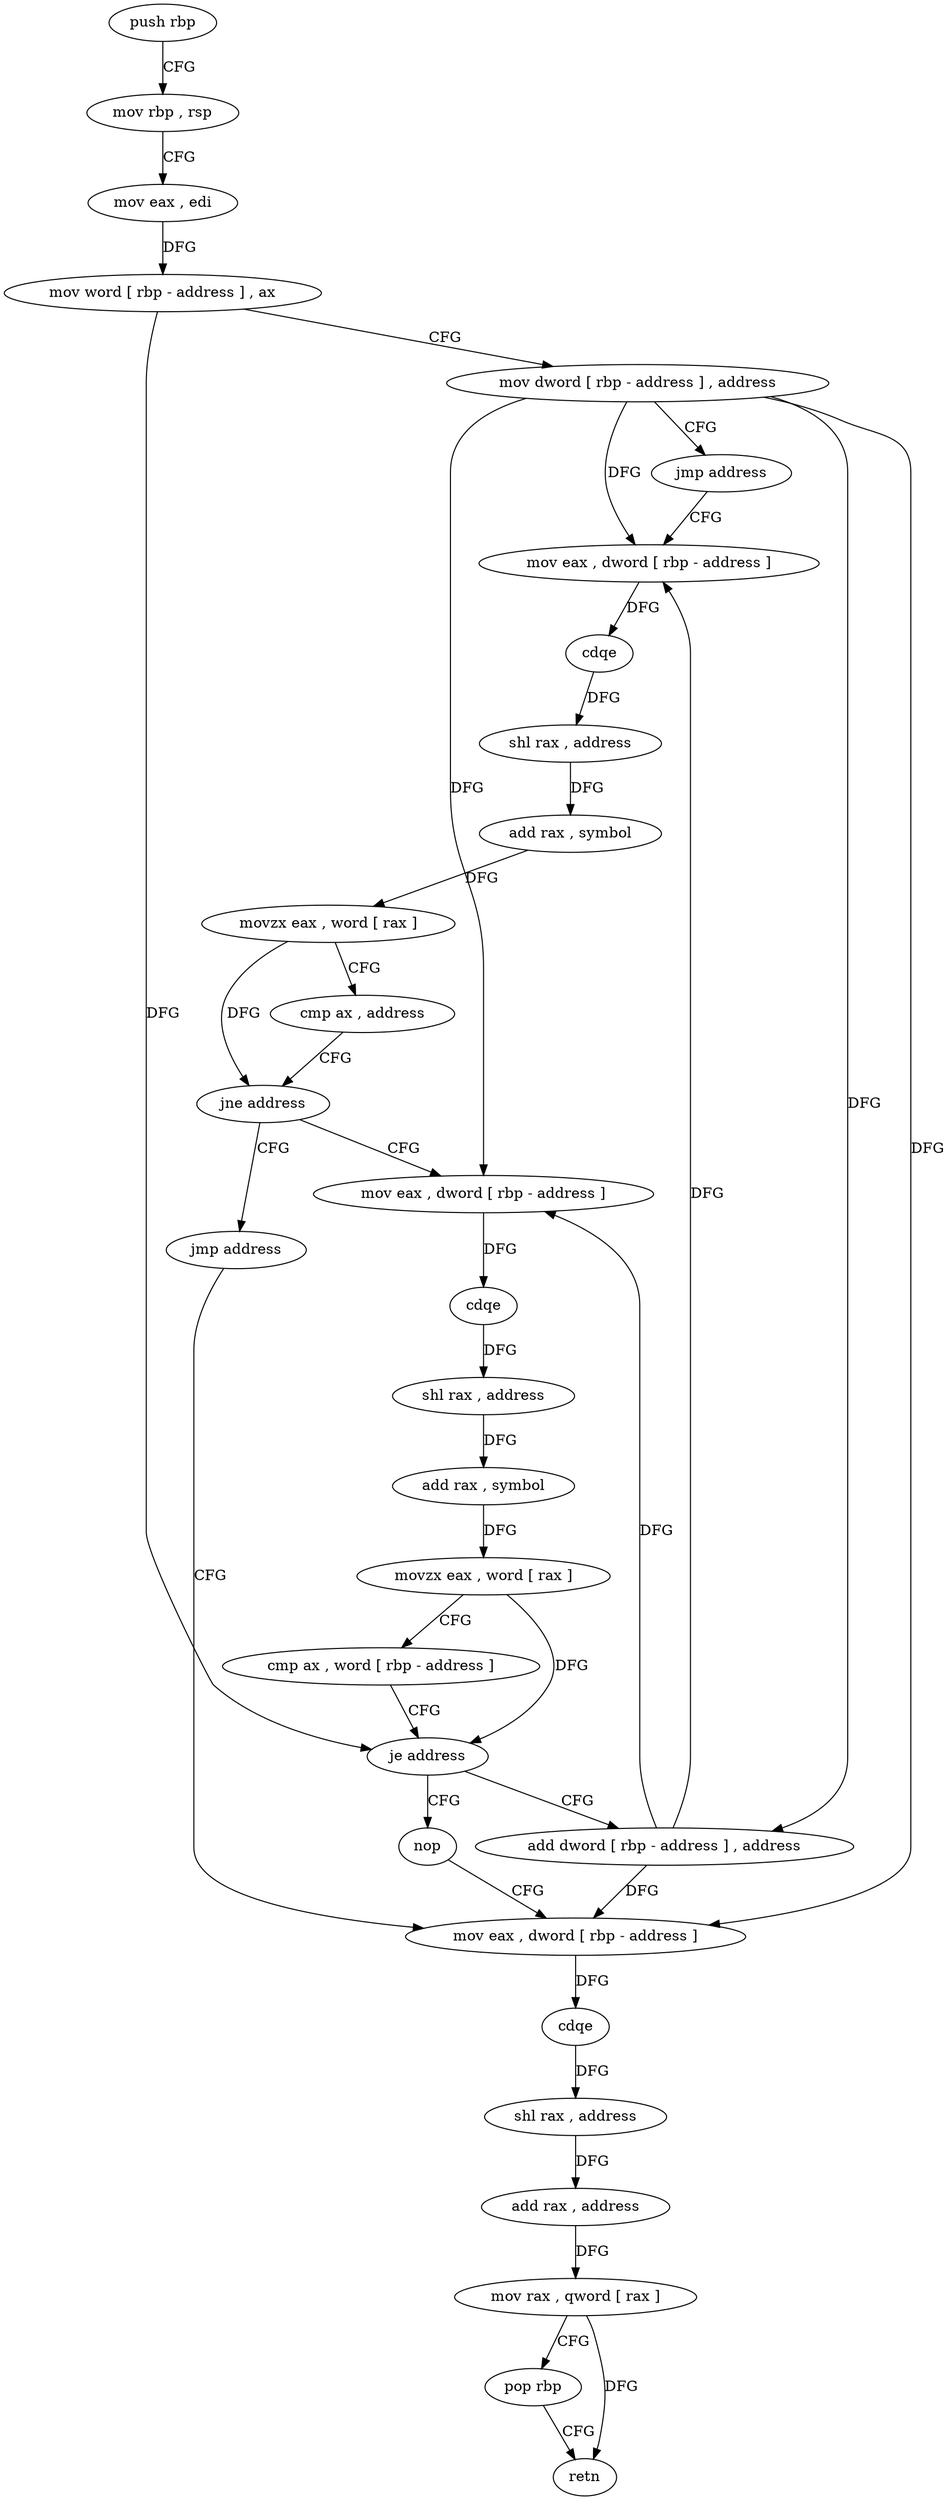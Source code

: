 digraph "func" {
"4235793" [label = "push rbp" ]
"4235794" [label = "mov rbp , rsp" ]
"4235797" [label = "mov eax , edi" ]
"4235799" [label = "mov word [ rbp - address ] , ax" ]
"4235803" [label = "mov dword [ rbp - address ] , address" ]
"4235810" [label = "jmp address" ]
"4235840" [label = "mov eax , dword [ rbp - address ]" ]
"4235843" [label = "cdqe" ]
"4235845" [label = "shl rax , address" ]
"4235849" [label = "add rax , symbol" ]
"4235855" [label = "movzx eax , word [ rax ]" ]
"4235858" [label = "cmp ax , address" ]
"4235862" [label = "jne address" ]
"4235812" [label = "mov eax , dword [ rbp - address ]" ]
"4235864" [label = "jmp address" ]
"4235815" [label = "cdqe" ]
"4235817" [label = "shl rax , address" ]
"4235821" [label = "add rax , symbol" ]
"4235827" [label = "movzx eax , word [ rax ]" ]
"4235830" [label = "cmp ax , word [ rbp - address ]" ]
"4235834" [label = "je address" ]
"4235866" [label = "nop" ]
"4235836" [label = "add dword [ rbp - address ] , address" ]
"4235867" [label = "mov eax , dword [ rbp - address ]" ]
"4235870" [label = "cdqe" ]
"4235872" [label = "shl rax , address" ]
"4235876" [label = "add rax , address" ]
"4235882" [label = "mov rax , qword [ rax ]" ]
"4235885" [label = "pop rbp" ]
"4235886" [label = "retn" ]
"4235793" -> "4235794" [ label = "CFG" ]
"4235794" -> "4235797" [ label = "CFG" ]
"4235797" -> "4235799" [ label = "DFG" ]
"4235799" -> "4235803" [ label = "CFG" ]
"4235799" -> "4235834" [ label = "DFG" ]
"4235803" -> "4235810" [ label = "CFG" ]
"4235803" -> "4235840" [ label = "DFG" ]
"4235803" -> "4235812" [ label = "DFG" ]
"4235803" -> "4235836" [ label = "DFG" ]
"4235803" -> "4235867" [ label = "DFG" ]
"4235810" -> "4235840" [ label = "CFG" ]
"4235840" -> "4235843" [ label = "DFG" ]
"4235843" -> "4235845" [ label = "DFG" ]
"4235845" -> "4235849" [ label = "DFG" ]
"4235849" -> "4235855" [ label = "DFG" ]
"4235855" -> "4235858" [ label = "CFG" ]
"4235855" -> "4235862" [ label = "DFG" ]
"4235858" -> "4235862" [ label = "CFG" ]
"4235862" -> "4235812" [ label = "CFG" ]
"4235862" -> "4235864" [ label = "CFG" ]
"4235812" -> "4235815" [ label = "DFG" ]
"4235864" -> "4235867" [ label = "CFG" ]
"4235815" -> "4235817" [ label = "DFG" ]
"4235817" -> "4235821" [ label = "DFG" ]
"4235821" -> "4235827" [ label = "DFG" ]
"4235827" -> "4235830" [ label = "CFG" ]
"4235827" -> "4235834" [ label = "DFG" ]
"4235830" -> "4235834" [ label = "CFG" ]
"4235834" -> "4235866" [ label = "CFG" ]
"4235834" -> "4235836" [ label = "CFG" ]
"4235866" -> "4235867" [ label = "CFG" ]
"4235836" -> "4235840" [ label = "DFG" ]
"4235836" -> "4235812" [ label = "DFG" ]
"4235836" -> "4235867" [ label = "DFG" ]
"4235867" -> "4235870" [ label = "DFG" ]
"4235870" -> "4235872" [ label = "DFG" ]
"4235872" -> "4235876" [ label = "DFG" ]
"4235876" -> "4235882" [ label = "DFG" ]
"4235882" -> "4235885" [ label = "CFG" ]
"4235882" -> "4235886" [ label = "DFG" ]
"4235885" -> "4235886" [ label = "CFG" ]
}

